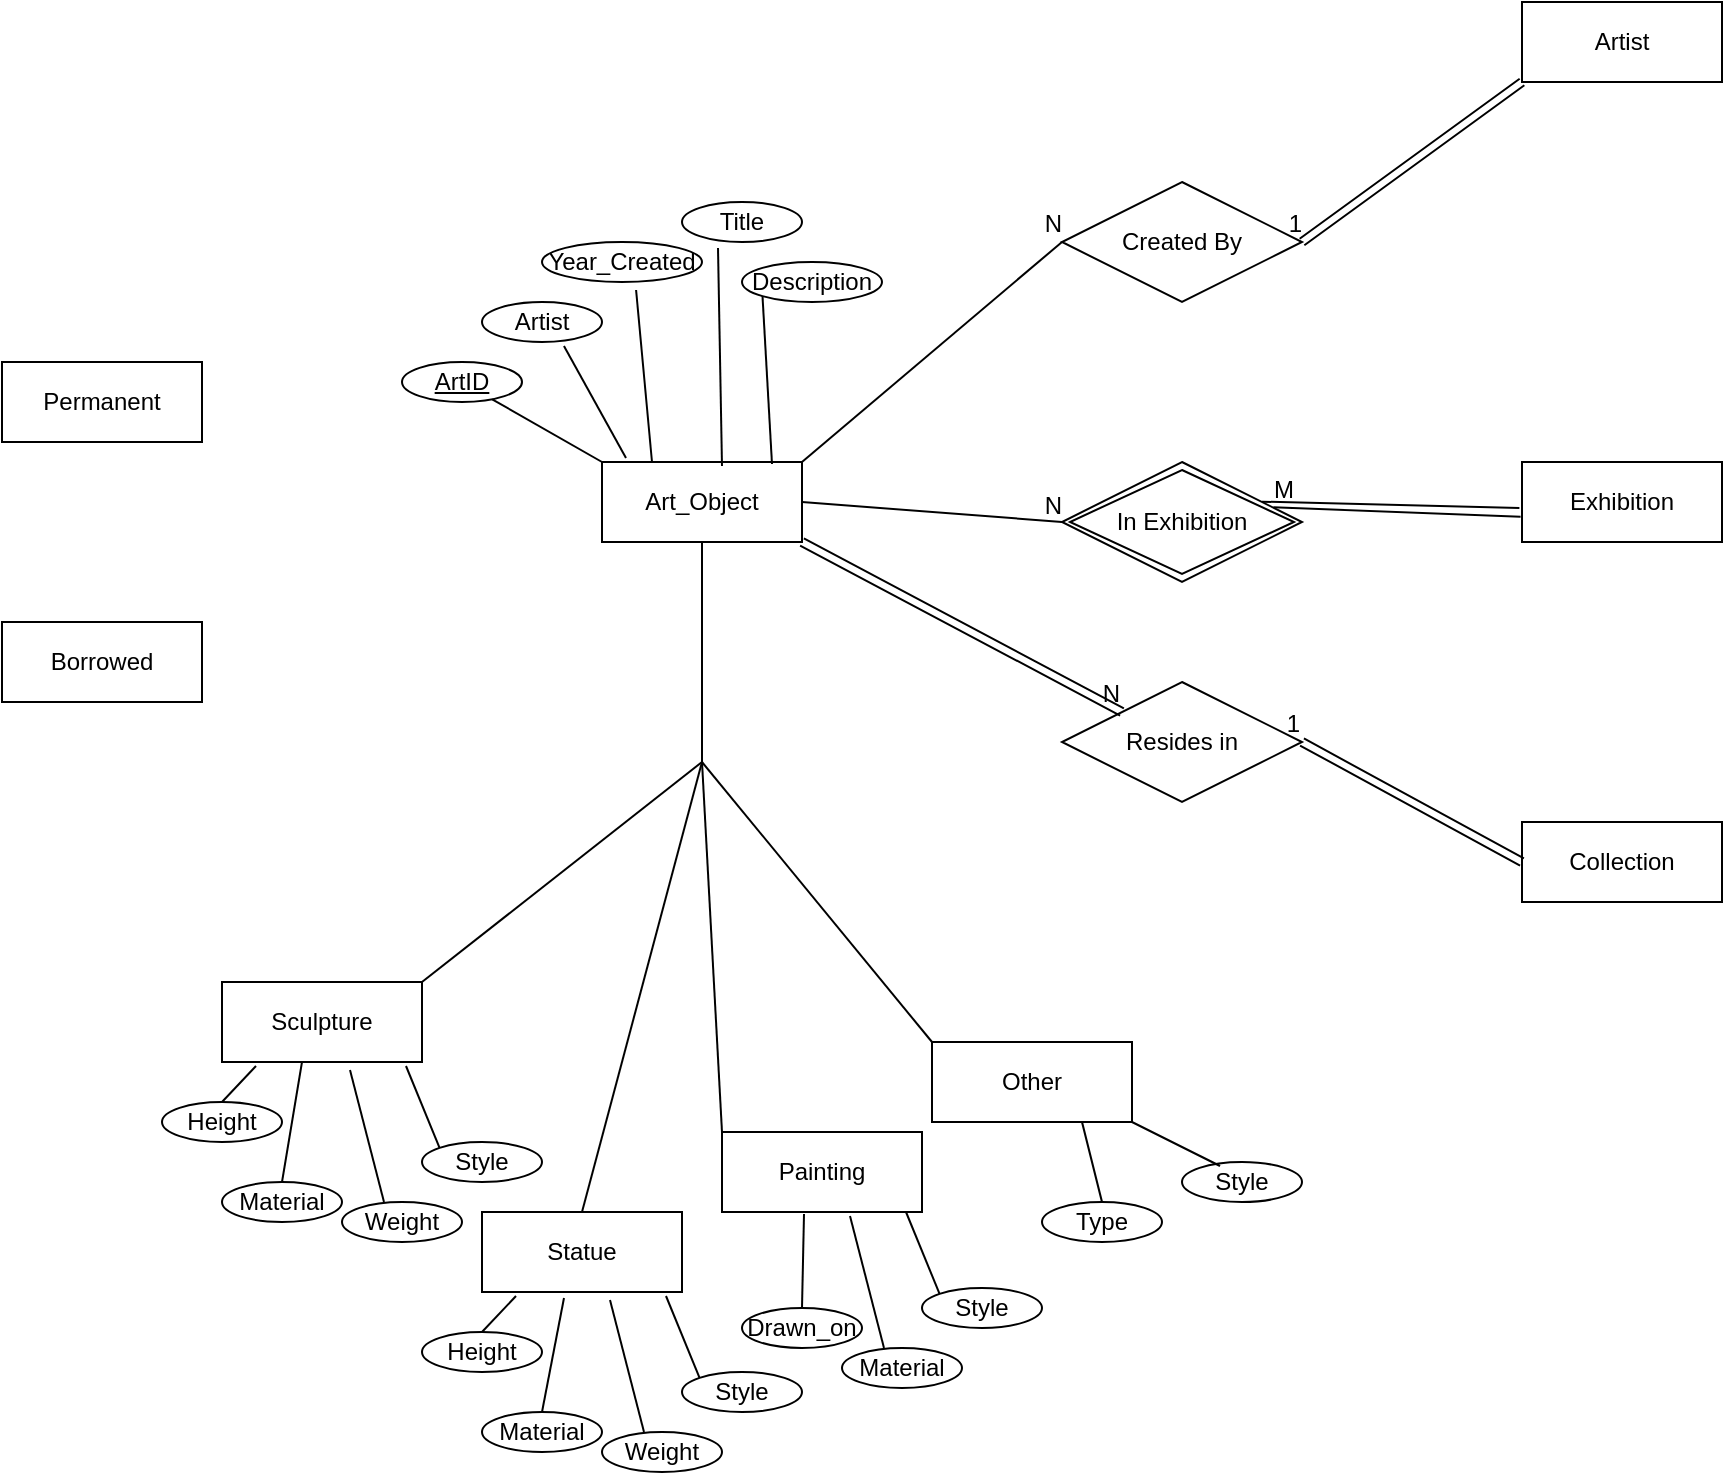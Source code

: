 <mxfile>
    <diagram id="M828vq5d6RUSsPA0u2Nk" name="Page-1">
        <mxGraphModel dx="1980" dy="1879" grid="1" gridSize="10" guides="1" tooltips="1" connect="1" arrows="1" fold="1" page="1" pageScale="1" pageWidth="850" pageHeight="1100" math="0" shadow="0">
            <root>
                <mxCell id="0"/>
                <mxCell id="1" parent="0"/>
                <mxCell id="3" value="Art_Object" style="whiteSpace=wrap;html=1;align=center;" vertex="1" parent="1">
                    <mxGeometry x="150" y="190" width="100" height="40" as="geometry"/>
                </mxCell>
                <mxCell id="4" value="Sculpture" style="whiteSpace=wrap;html=1;align=center;" vertex="1" parent="1">
                    <mxGeometry x="-40" y="450" width="100" height="40" as="geometry"/>
                </mxCell>
                <mxCell id="5" value="Statue" style="whiteSpace=wrap;html=1;align=center;" vertex="1" parent="1">
                    <mxGeometry x="90" y="565" width="100" height="40" as="geometry"/>
                </mxCell>
                <mxCell id="6" value="Painting" style="whiteSpace=wrap;html=1;align=center;" vertex="1" parent="1">
                    <mxGeometry x="210" y="525" width="100" height="40" as="geometry"/>
                </mxCell>
                <mxCell id="7" value="Borrowed" style="whiteSpace=wrap;html=1;align=center;" vertex="1" parent="1">
                    <mxGeometry x="-150" y="270" width="100" height="40" as="geometry"/>
                </mxCell>
                <mxCell id="8" value="Permanent" style="whiteSpace=wrap;html=1;align=center;" vertex="1" parent="1">
                    <mxGeometry x="-150" y="140" width="100" height="40" as="geometry"/>
                </mxCell>
                <mxCell id="10" value="" style="endArrow=none;html=1;exitX=0;exitY=0;exitDx=0;exitDy=0;" edge="1" parent="1" source="6">
                    <mxGeometry width="50" height="50" relative="1" as="geometry">
                        <mxPoint x="210" y="380" as="sourcePoint"/>
                        <mxPoint x="200" y="340" as="targetPoint"/>
                    </mxGeometry>
                </mxCell>
                <mxCell id="11" value="" style="endArrow=none;html=1;exitX=1;exitY=0;exitDx=0;exitDy=0;" edge="1" parent="1" source="4">
                    <mxGeometry width="50" height="50" relative="1" as="geometry">
                        <mxPoint x="220" y="390" as="sourcePoint"/>
                        <mxPoint x="200" y="340" as="targetPoint"/>
                    </mxGeometry>
                </mxCell>
                <mxCell id="12" value="&lt;u&gt;ArtID&lt;/u&gt;" style="ellipse;whiteSpace=wrap;html=1;align=center;" vertex="1" parent="1">
                    <mxGeometry x="50" y="140" width="60" height="20" as="geometry"/>
                </mxCell>
                <mxCell id="13" value="Artist" style="ellipse;whiteSpace=wrap;html=1;align=center;" vertex="1" parent="1">
                    <mxGeometry x="90" y="110" width="60" height="20" as="geometry"/>
                </mxCell>
                <mxCell id="14" value="Year_Created" style="ellipse;whiteSpace=wrap;html=1;align=center;" vertex="1" parent="1">
                    <mxGeometry x="120" y="80" width="80" height="20" as="geometry"/>
                </mxCell>
                <mxCell id="15" value="" style="endArrow=none;html=1;exitX=0;exitY=0;exitDx=0;exitDy=0;" edge="1" parent="1" source="3" target="12">
                    <mxGeometry width="50" height="50" relative="1" as="geometry">
                        <mxPoint x="400" y="220" as="sourcePoint"/>
                        <mxPoint x="450" y="170" as="targetPoint"/>
                    </mxGeometry>
                </mxCell>
                <mxCell id="16" value="" style="endArrow=none;html=1;exitX=0.12;exitY=-0.05;exitDx=0;exitDy=0;entryX=0.683;entryY=1.1;entryDx=0;entryDy=0;entryPerimeter=0;exitPerimeter=0;" edge="1" parent="1" source="3" target="13">
                    <mxGeometry width="50" height="50" relative="1" as="geometry">
                        <mxPoint x="160" y="200" as="sourcePoint"/>
                        <mxPoint x="105.116" y="168.638" as="targetPoint"/>
                    </mxGeometry>
                </mxCell>
                <mxCell id="17" value="" style="endArrow=none;html=1;exitX=0.25;exitY=0;exitDx=0;exitDy=0;entryX=0.588;entryY=1.2;entryDx=0;entryDy=0;entryPerimeter=0;" edge="1" parent="1" source="3" target="14">
                    <mxGeometry width="50" height="50" relative="1" as="geometry">
                        <mxPoint x="170" y="210" as="sourcePoint"/>
                        <mxPoint x="115.116" y="178.638" as="targetPoint"/>
                    </mxGeometry>
                </mxCell>
                <mxCell id="19" value="Title" style="ellipse;whiteSpace=wrap;html=1;align=center;" vertex="1" parent="1">
                    <mxGeometry x="190" y="60" width="60" height="20" as="geometry"/>
                </mxCell>
                <mxCell id="20" value="Description" style="ellipse;whiteSpace=wrap;html=1;align=center;" vertex="1" parent="1">
                    <mxGeometry x="220" y="90" width="70" height="20" as="geometry"/>
                </mxCell>
                <mxCell id="21" value="" style="endArrow=none;html=1;entryX=0.3;entryY=1.15;entryDx=0;entryDy=0;entryPerimeter=0;exitX=0.6;exitY=0.05;exitDx=0;exitDy=0;exitPerimeter=0;" edge="1" parent="1" source="3" target="19">
                    <mxGeometry width="50" height="50" relative="1" as="geometry">
                        <mxPoint x="400" y="220" as="sourcePoint"/>
                        <mxPoint x="450" y="170" as="targetPoint"/>
                    </mxGeometry>
                </mxCell>
                <mxCell id="23" value="" style="endArrow=none;html=1;entryX=0;entryY=1;entryDx=0;entryDy=0;exitX=0.85;exitY=0.025;exitDx=0;exitDy=0;exitPerimeter=0;" edge="1" parent="1" source="3" target="20">
                    <mxGeometry width="50" height="50" relative="1" as="geometry">
                        <mxPoint x="400" y="220" as="sourcePoint"/>
                        <mxPoint x="450" y="170" as="targetPoint"/>
                    </mxGeometry>
                </mxCell>
                <mxCell id="24" value="" style="endArrow=none;html=1;entryX=0.17;entryY=1.05;entryDx=0;entryDy=0;entryPerimeter=0;" edge="1" parent="1" target="4">
                    <mxGeometry width="50" height="50" relative="1" as="geometry">
                        <mxPoint x="-40" y="510" as="sourcePoint"/>
                        <mxPoint x="440" y="410" as="targetPoint"/>
                    </mxGeometry>
                </mxCell>
                <mxCell id="25" value="Height" style="ellipse;whiteSpace=wrap;html=1;align=center;" vertex="1" parent="1">
                    <mxGeometry x="-70" y="510" width="60" height="20" as="geometry"/>
                </mxCell>
                <mxCell id="26" value="Material" style="ellipse;whiteSpace=wrap;html=1;align=center;" vertex="1" parent="1">
                    <mxGeometry x="-40" y="550" width="60" height="20" as="geometry"/>
                </mxCell>
                <mxCell id="27" value="" style="endArrow=none;html=1;entryX=0.4;entryY=1;entryDx=0;entryDy=0;entryPerimeter=0;exitX=0.5;exitY=0;exitDx=0;exitDy=0;" edge="1" parent="1" source="26" target="4">
                    <mxGeometry width="50" height="50" relative="1" as="geometry">
                        <mxPoint x="390" y="460" as="sourcePoint"/>
                        <mxPoint x="440" y="410" as="targetPoint"/>
                    </mxGeometry>
                </mxCell>
                <mxCell id="28" value="Weight" style="ellipse;whiteSpace=wrap;html=1;align=center;" vertex="1" parent="1">
                    <mxGeometry x="20" y="560" width="60" height="20" as="geometry"/>
                </mxCell>
                <mxCell id="29" value="Style" style="ellipse;whiteSpace=wrap;html=1;align=center;" vertex="1" parent="1">
                    <mxGeometry x="60" y="530" width="60" height="20" as="geometry"/>
                </mxCell>
                <mxCell id="30" value="" style="endArrow=none;html=1;entryX=0.64;entryY=1.1;entryDx=0;entryDy=0;entryPerimeter=0;exitX=0.35;exitY=0;exitDx=0;exitDy=0;exitPerimeter=0;" edge="1" parent="1" source="28" target="4">
                    <mxGeometry width="50" height="50" relative="1" as="geometry">
                        <mxPoint x="390" y="460" as="sourcePoint"/>
                        <mxPoint x="440" y="410" as="targetPoint"/>
                    </mxGeometry>
                </mxCell>
                <mxCell id="31" value="" style="endArrow=none;html=1;entryX=0.92;entryY=1.05;entryDx=0;entryDy=0;entryPerimeter=0;exitX=0;exitY=0;exitDx=0;exitDy=0;" edge="1" parent="1" source="29" target="4">
                    <mxGeometry width="50" height="50" relative="1" as="geometry">
                        <mxPoint x="390" y="460" as="sourcePoint"/>
                        <mxPoint x="440" y="410" as="targetPoint"/>
                    </mxGeometry>
                </mxCell>
                <mxCell id="32" value="" style="endArrow=none;html=1;entryX=0.17;entryY=1.05;entryDx=0;entryDy=0;entryPerimeter=0;" edge="1" parent="1">
                    <mxGeometry width="50" height="50" relative="1" as="geometry">
                        <mxPoint x="90" y="625" as="sourcePoint"/>
                        <mxPoint x="107" y="607" as="targetPoint"/>
                    </mxGeometry>
                </mxCell>
                <mxCell id="33" value="Height" style="ellipse;whiteSpace=wrap;html=1;align=center;" vertex="1" parent="1">
                    <mxGeometry x="60" y="625" width="60" height="20" as="geometry"/>
                </mxCell>
                <mxCell id="34" value="Material" style="ellipse;whiteSpace=wrap;html=1;align=center;" vertex="1" parent="1">
                    <mxGeometry x="90" y="665" width="60" height="20" as="geometry"/>
                </mxCell>
                <mxCell id="35" value="Weight" style="ellipse;whiteSpace=wrap;html=1;align=center;" vertex="1" parent="1">
                    <mxGeometry x="150" y="675" width="60" height="20" as="geometry"/>
                </mxCell>
                <mxCell id="36" value="Style" style="ellipse;whiteSpace=wrap;html=1;align=center;" vertex="1" parent="1">
                    <mxGeometry x="190" y="645" width="60" height="20" as="geometry"/>
                </mxCell>
                <mxCell id="37" value="" style="endArrow=none;html=1;entryX=0.64;entryY=1.1;entryDx=0;entryDy=0;entryPerimeter=0;exitX=0.35;exitY=0;exitDx=0;exitDy=0;exitPerimeter=0;" edge="1" parent="1" source="35">
                    <mxGeometry width="50" height="50" relative="1" as="geometry">
                        <mxPoint x="520" y="575" as="sourcePoint"/>
                        <mxPoint x="154" y="609" as="targetPoint"/>
                    </mxGeometry>
                </mxCell>
                <mxCell id="38" value="" style="endArrow=none;html=1;entryX=0.92;entryY=1.05;entryDx=0;entryDy=0;entryPerimeter=0;exitX=0;exitY=0;exitDx=0;exitDy=0;" edge="1" parent="1" source="36">
                    <mxGeometry width="50" height="50" relative="1" as="geometry">
                        <mxPoint x="520" y="575" as="sourcePoint"/>
                        <mxPoint x="182" y="607" as="targetPoint"/>
                    </mxGeometry>
                </mxCell>
                <mxCell id="39" value="" style="endArrow=none;html=1;entryX=0.41;entryY=1.075;entryDx=0;entryDy=0;entryPerimeter=0;exitX=0.5;exitY=0;exitDx=0;exitDy=0;" edge="1" parent="1" source="34" target="5">
                    <mxGeometry width="50" height="50" relative="1" as="geometry">
                        <mxPoint x="340" y="575" as="sourcePoint"/>
                        <mxPoint x="390" y="525" as="targetPoint"/>
                    </mxGeometry>
                </mxCell>
                <mxCell id="42" value="Drawn_on" style="ellipse;whiteSpace=wrap;html=1;align=center;" vertex="1" parent="1">
                    <mxGeometry x="220" y="613" width="60" height="20" as="geometry"/>
                </mxCell>
                <mxCell id="43" value="Material" style="ellipse;whiteSpace=wrap;html=1;align=center;" vertex="1" parent="1">
                    <mxGeometry x="270" y="633" width="60" height="20" as="geometry"/>
                </mxCell>
                <mxCell id="44" value="Style" style="ellipse;whiteSpace=wrap;html=1;align=center;" vertex="1" parent="1">
                    <mxGeometry x="310" y="603" width="60" height="20" as="geometry"/>
                </mxCell>
                <mxCell id="45" value="" style="endArrow=none;html=1;entryX=0.64;entryY=1.1;entryDx=0;entryDy=0;entryPerimeter=0;exitX=0.35;exitY=0;exitDx=0;exitDy=0;exitPerimeter=0;" edge="1" parent="1" source="43">
                    <mxGeometry width="50" height="50" relative="1" as="geometry">
                        <mxPoint x="640" y="533" as="sourcePoint"/>
                        <mxPoint x="274" y="567" as="targetPoint"/>
                    </mxGeometry>
                </mxCell>
                <mxCell id="46" value="" style="endArrow=none;html=1;entryX=0.92;entryY=1.05;entryDx=0;entryDy=0;entryPerimeter=0;exitX=0;exitY=0;exitDx=0;exitDy=0;" edge="1" parent="1" source="44">
                    <mxGeometry width="50" height="50" relative="1" as="geometry">
                        <mxPoint x="640" y="533" as="sourcePoint"/>
                        <mxPoint x="302" y="565" as="targetPoint"/>
                    </mxGeometry>
                </mxCell>
                <mxCell id="47" value="" style="endArrow=none;html=1;entryX=0.41;entryY=1.075;entryDx=0;entryDy=0;entryPerimeter=0;exitX=0.5;exitY=0;exitDx=0;exitDy=0;" edge="1" parent="1" source="42">
                    <mxGeometry width="50" height="50" relative="1" as="geometry">
                        <mxPoint x="460" y="533" as="sourcePoint"/>
                        <mxPoint x="251" y="566" as="targetPoint"/>
                    </mxGeometry>
                </mxCell>
                <mxCell id="48" value="Artist" style="whiteSpace=wrap;html=1;align=center;" vertex="1" parent="1">
                    <mxGeometry x="610" y="-40" width="100" height="40" as="geometry"/>
                </mxCell>
                <mxCell id="49" value="Collection" style="whiteSpace=wrap;html=1;align=center;" vertex="1" parent="1">
                    <mxGeometry x="610" y="370" width="100" height="40" as="geometry"/>
                </mxCell>
                <mxCell id="50" value="Exhibition" style="whiteSpace=wrap;html=1;align=center;" vertex="1" parent="1">
                    <mxGeometry x="610" y="190" width="100" height="40" as="geometry"/>
                </mxCell>
                <mxCell id="51" value="" style="endArrow=none;html=1;exitX=0.5;exitY=0;exitDx=0;exitDy=0;" edge="1" parent="1" source="5">
                    <mxGeometry width="50" height="50" relative="1" as="geometry">
                        <mxPoint x="140" y="560" as="sourcePoint"/>
                        <mxPoint x="200" y="340" as="targetPoint"/>
                    </mxGeometry>
                </mxCell>
                <mxCell id="53" value="Created By" style="shape=rhombus;perimeter=rhombusPerimeter;whiteSpace=wrap;html=1;align=center;" vertex="1" parent="1">
                    <mxGeometry x="380" y="50" width="120" height="60" as="geometry"/>
                </mxCell>
                <mxCell id="54" value="In Exhibition" style="shape=rhombus;double=1;perimeter=rhombusPerimeter;whiteSpace=wrap;html=1;align=center;" vertex="1" parent="1">
                    <mxGeometry x="380" y="190" width="120" height="60" as="geometry"/>
                </mxCell>
                <mxCell id="55" value="Resides in" style="shape=rhombus;perimeter=rhombusPerimeter;whiteSpace=wrap;html=1;align=center;" vertex="1" parent="1">
                    <mxGeometry x="380" y="300" width="120" height="60" as="geometry"/>
                </mxCell>
                <mxCell id="56" value="" style="shape=link;html=1;rounded=0;exitX=1;exitY=1;exitDx=0;exitDy=0;entryX=0;entryY=0;entryDx=0;entryDy=0;" edge="1" parent="1" source="3" target="55">
                    <mxGeometry relative="1" as="geometry">
                        <mxPoint x="220" y="300" as="sourcePoint"/>
                        <mxPoint x="380" y="300" as="targetPoint"/>
                    </mxGeometry>
                </mxCell>
                <mxCell id="57" value="N" style="resizable=0;html=1;align=right;verticalAlign=bottom;" connectable="0" vertex="1" parent="56">
                    <mxGeometry x="1" relative="1" as="geometry"/>
                </mxCell>
                <mxCell id="58" value="" style="shape=link;html=1;rounded=0;entryX=1;entryY=0.5;entryDx=0;entryDy=0;exitX=0;exitY=0.5;exitDx=0;exitDy=0;" edge="1" parent="1" source="49" target="55">
                    <mxGeometry relative="1" as="geometry">
                        <mxPoint x="340" y="200" as="sourcePoint"/>
                        <mxPoint x="500" y="200" as="targetPoint"/>
                    </mxGeometry>
                </mxCell>
                <mxCell id="59" value="1" style="resizable=0;html=1;align=right;verticalAlign=bottom;" connectable="0" vertex="1" parent="58">
                    <mxGeometry x="1" relative="1" as="geometry"/>
                </mxCell>
                <mxCell id="62" value="" style="endArrow=none;html=1;rounded=0;entryX=0;entryY=0.5;entryDx=0;entryDy=0;exitX=1;exitY=0.5;exitDx=0;exitDy=0;" edge="1" parent="1" source="3" target="54">
                    <mxGeometry relative="1" as="geometry">
                        <mxPoint x="340" y="300" as="sourcePoint"/>
                        <mxPoint x="500" y="300" as="targetPoint"/>
                    </mxGeometry>
                </mxCell>
                <mxCell id="63" value="N" style="resizable=0;html=1;align=right;verticalAlign=bottom;" connectable="0" vertex="1" parent="62">
                    <mxGeometry x="1" relative="1" as="geometry"/>
                </mxCell>
                <mxCell id="64" value="" style="endArrow=none;html=1;rounded=0;exitX=0.881;exitY=0.378;exitDx=0;exitDy=0;exitPerimeter=0;entryX=-0.007;entryY=0.683;entryDx=0;entryDy=0;entryPerimeter=0;" edge="1" parent="1" source="54" target="50">
                    <mxGeometry relative="1" as="geometry">
                        <mxPoint x="520" y="219.75" as="sourcePoint"/>
                        <mxPoint x="610" y="220.25" as="targetPoint"/>
                    </mxGeometry>
                </mxCell>
                <mxCell id="65" value="" style="endArrow=none;html=1;rounded=0;entryX=-0.013;entryY=0.575;entryDx=0;entryDy=0;entryPerimeter=0;" edge="1" parent="1" target="50">
                    <mxGeometry relative="1" as="geometry">
                        <mxPoint x="480" y="209.83" as="sourcePoint"/>
                        <mxPoint x="570" y="209.83" as="targetPoint"/>
                    </mxGeometry>
                </mxCell>
                <mxCell id="66" value="M" style="text;strokeColor=none;fillColor=none;spacingLeft=4;spacingRight=4;overflow=hidden;rotatable=0;points=[[0,0.5],[1,0.5]];portConstraint=eastwest;fontSize=12;" vertex="1" parent="1">
                    <mxGeometry x="480" y="190" width="30" height="20" as="geometry"/>
                </mxCell>
                <mxCell id="71" value="" style="endArrow=none;html=1;rounded=0;entryX=0;entryY=0.5;entryDx=0;entryDy=0;exitX=1;exitY=0;exitDx=0;exitDy=0;" edge="1" parent="1" source="3" target="53">
                    <mxGeometry relative="1" as="geometry">
                        <mxPoint x="280" y="270" as="sourcePoint"/>
                        <mxPoint x="440" y="270" as="targetPoint"/>
                    </mxGeometry>
                </mxCell>
                <mxCell id="72" value="N" style="resizable=0;html=1;align=right;verticalAlign=bottom;" connectable="0" vertex="1" parent="71">
                    <mxGeometry x="1" relative="1" as="geometry"/>
                </mxCell>
                <mxCell id="75" value="" style="shape=link;html=1;rounded=0;entryX=1;entryY=0.5;entryDx=0;entryDy=0;exitX=0;exitY=1;exitDx=0;exitDy=0;" edge="1" parent="1" source="48" target="53">
                    <mxGeometry relative="1" as="geometry">
                        <mxPoint x="280" y="270" as="sourcePoint"/>
                        <mxPoint x="440" y="270" as="targetPoint"/>
                    </mxGeometry>
                </mxCell>
                <mxCell id="76" value="1" style="resizable=0;html=1;align=right;verticalAlign=bottom;" connectable="0" vertex="1" parent="75">
                    <mxGeometry x="1" relative="1" as="geometry"/>
                </mxCell>
                <mxCell id="77" value="Other" style="whiteSpace=wrap;html=1;align=center;" vertex="1" parent="1">
                    <mxGeometry x="315" y="480" width="100" height="40" as="geometry"/>
                </mxCell>
                <mxCell id="78" value="" style="endArrow=none;html=1;entryX=0.5;entryY=1;entryDx=0;entryDy=0;" edge="1" parent="1" target="3">
                    <mxGeometry width="50" height="50" relative="1" as="geometry">
                        <mxPoint x="200" y="340" as="sourcePoint"/>
                        <mxPoint x="390" y="240" as="targetPoint"/>
                    </mxGeometry>
                </mxCell>
                <mxCell id="79" value="" style="endArrow=none;html=1;entryX=0;entryY=0;entryDx=0;entryDy=0;" edge="1" parent="1" target="77">
                    <mxGeometry width="50" height="50" relative="1" as="geometry">
                        <mxPoint x="200" y="340" as="sourcePoint"/>
                        <mxPoint x="210" y="240" as="targetPoint"/>
                    </mxGeometry>
                </mxCell>
                <mxCell id="81" value="Type" style="ellipse;whiteSpace=wrap;html=1;align=center;" vertex="1" parent="1">
                    <mxGeometry x="370" y="560" width="60" height="20" as="geometry"/>
                </mxCell>
                <mxCell id="82" value="Style" style="ellipse;whiteSpace=wrap;html=1;align=center;" vertex="1" parent="1">
                    <mxGeometry x="440" y="540" width="60" height="20" as="geometry"/>
                </mxCell>
                <mxCell id="83" value="" style="endArrow=none;html=1;entryX=0.75;entryY=1;entryDx=0;entryDy=0;exitX=0.5;exitY=0;exitDx=0;exitDy=0;" edge="1" parent="1" source="81" target="77">
                    <mxGeometry width="50" height="50" relative="1" as="geometry">
                        <mxPoint x="500" y="645" as="sourcePoint"/>
                        <mxPoint x="550" y="595" as="targetPoint"/>
                    </mxGeometry>
                </mxCell>
                <mxCell id="84" value="" style="endArrow=none;html=1;entryX=1;entryY=1;entryDx=0;entryDy=0;exitX=0.317;exitY=0.1;exitDx=0;exitDy=0;exitPerimeter=0;" edge="1" parent="1" source="82" target="77">
                    <mxGeometry width="50" height="50" relative="1" as="geometry">
                        <mxPoint x="550" y="570" as="sourcePoint"/>
                        <mxPoint x="540" y="530" as="targetPoint"/>
                    </mxGeometry>
                </mxCell>
            </root>
        </mxGraphModel>
    </diagram>
</mxfile>